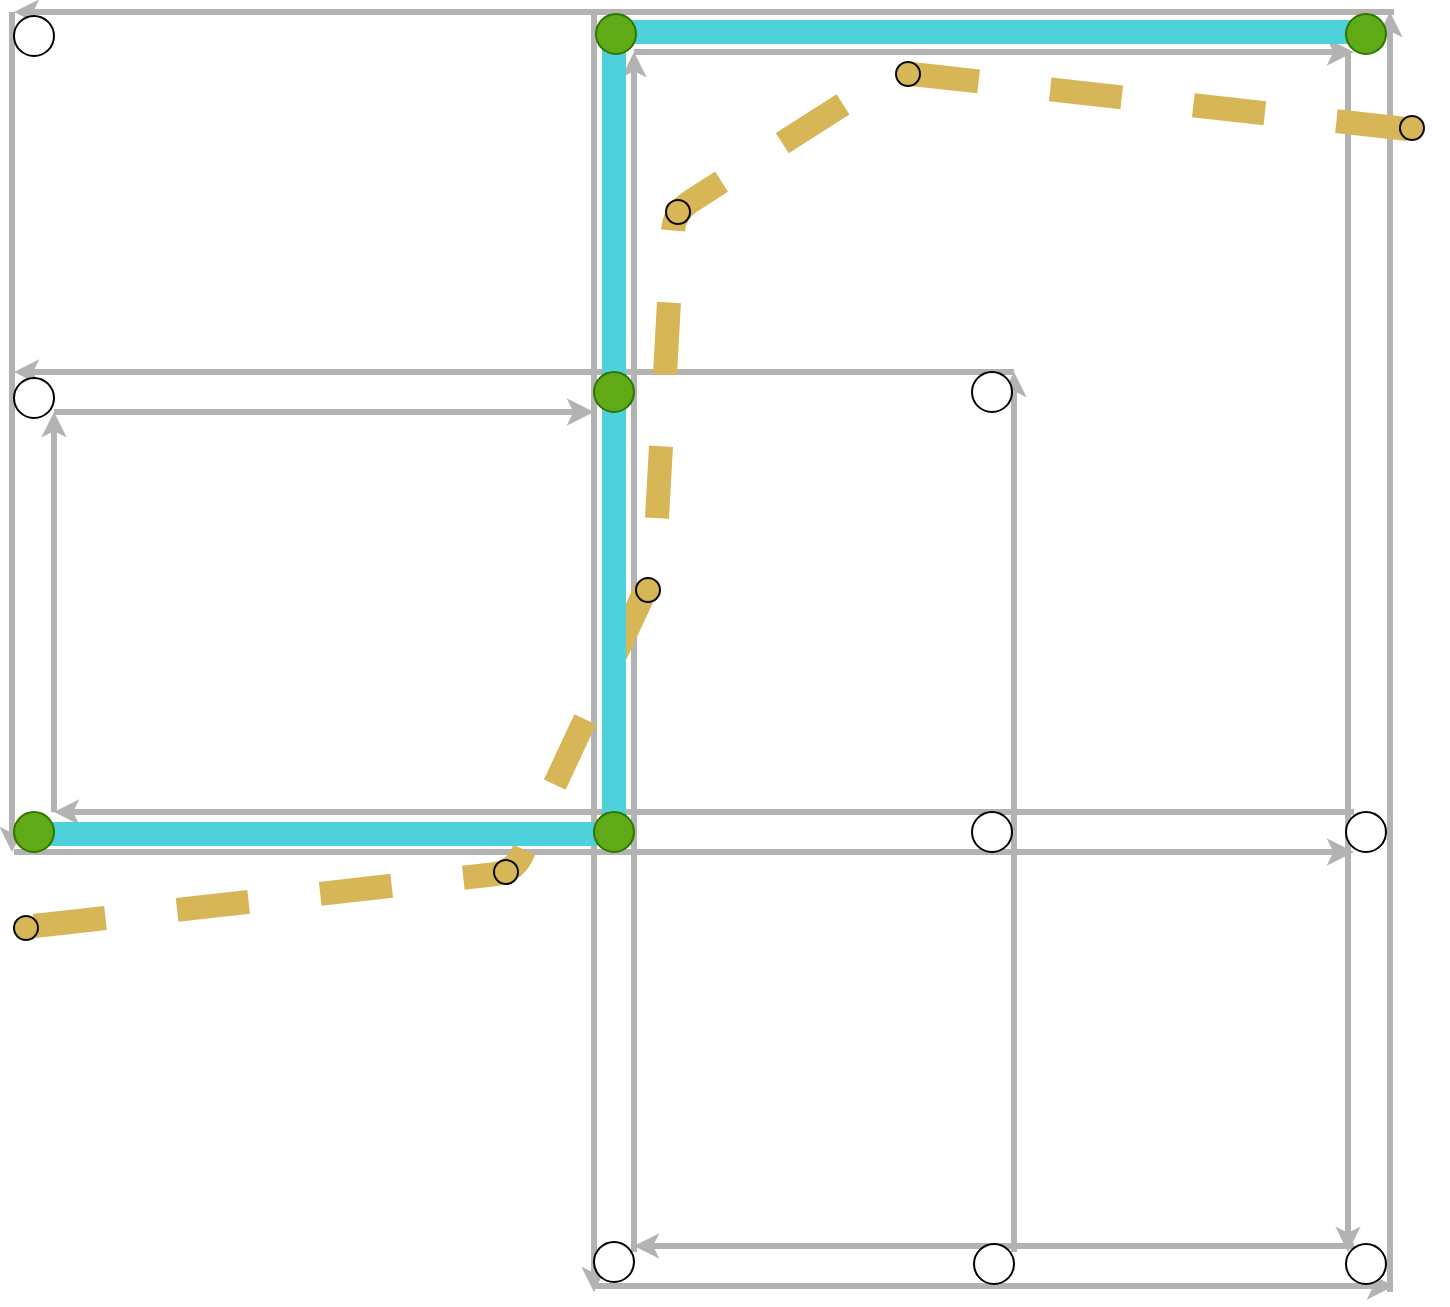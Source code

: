 <mxfile version="14.8.2" type="github">
  <diagram id="th2TBvmeSx87468O9NcA" name="第 1 页">
    <mxGraphModel dx="946" dy="1689" grid="1" gridSize="10" guides="1" tooltips="1" connect="1" arrows="1" fold="1" page="1" pageScale="1" pageWidth="827" pageHeight="1169" math="0" shadow="0">
      <root>
        <mxCell id="0" />
        <mxCell id="1" parent="0" />
        <mxCell id="X2EXVFLk4f0aDlaed467-1" value="" style="endArrow=classic;html=1;strokeColor=#B3B3B3;strokeWidth=3;endSize=3;endFill=1;" parent="1" edge="1">
          <mxGeometry width="50" height="50" relative="1" as="geometry">
            <mxPoint x="560" y="120" as="sourcePoint" />
            <mxPoint x="60" y="120" as="targetPoint" />
          </mxGeometry>
        </mxCell>
        <mxCell id="X2EXVFLk4f0aDlaed467-3" value="" style="endArrow=classic;html=1;strokeColor=#B3B3B3;strokeWidth=3;endSize=4;endFill=1;" parent="1" edge="1">
          <mxGeometry width="50" height="50" relative="1" as="geometry">
            <mxPoint x="80" y="140" as="sourcePoint" />
            <mxPoint x="350" y="140" as="targetPoint" />
          </mxGeometry>
        </mxCell>
        <mxCell id="X2EXVFLk4f0aDlaed467-5" value="" style="endArrow=classic;html=1;strokeColor=#B3B3B3;strokeWidth=3;endSize=3;endFill=1;" parent="1" edge="1">
          <mxGeometry width="50" height="50" relative="1" as="geometry">
            <mxPoint x="730" y="340" as="sourcePoint" />
            <mxPoint x="80" y="340" as="targetPoint" />
          </mxGeometry>
        </mxCell>
        <mxCell id="X2EXVFLk4f0aDlaed467-7" value="" style="endArrow=classic;html=1;strokeColor=#B3B3B3;strokeWidth=3;endSize=4;endFill=1;" parent="1" edge="1">
          <mxGeometry width="50" height="50" relative="1" as="geometry">
            <mxPoint x="60" y="360" as="sourcePoint" />
            <mxPoint x="730" y="360" as="targetPoint" />
          </mxGeometry>
        </mxCell>
        <mxCell id="X2EXVFLk4f0aDlaed467-13" value="" style="endArrow=classic;html=1;strokeColor=#B3B3B3;strokeWidth=3;endSize=3;endFill=1;" parent="1" edge="1">
          <mxGeometry width="50" height="50" relative="1" as="geometry">
            <mxPoint x="350" y="-60" as="sourcePoint" />
            <mxPoint x="350" y="580" as="targetPoint" />
          </mxGeometry>
        </mxCell>
        <mxCell id="X2EXVFLk4f0aDlaed467-15" value="" style="endArrow=classic;html=1;strokeColor=#B3B3B3;strokeWidth=3;endSize=3;endFill=1;" parent="1" edge="1">
          <mxGeometry width="50" height="50" relative="1" as="geometry">
            <mxPoint x="370" y="560" as="sourcePoint" />
            <mxPoint x="370" y="-40" as="targetPoint" />
          </mxGeometry>
        </mxCell>
        <mxCell id="X2EXVFLk4f0aDlaed467-18" value="" style="endArrow=classic;html=1;strokeColor=#B3B3B3;strokeWidth=3;endSize=3;endFill=1;" parent="1" edge="1">
          <mxGeometry width="50" height="50" relative="1" as="geometry">
            <mxPoint x="59" y="-60" as="sourcePoint" />
            <mxPoint x="59" y="360" as="targetPoint" />
          </mxGeometry>
        </mxCell>
        <mxCell id="X2EXVFLk4f0aDlaed467-19" value="" style="endArrow=classic;html=1;strokeColor=#B3B3B3;strokeWidth=3;endSize=3;endFill=1;" parent="1" edge="1">
          <mxGeometry width="50" height="50" relative="1" as="geometry">
            <mxPoint x="80" y="340" as="sourcePoint" />
            <mxPoint x="80" y="140" as="targetPoint" />
          </mxGeometry>
        </mxCell>
        <mxCell id="X2EXVFLk4f0aDlaed467-22" value="" style="endArrow=classic;html=1;strokeColor=#B3B3B3;strokeWidth=3;endSize=3;endFill=1;" parent="1" edge="1">
          <mxGeometry width="50" height="50" relative="1" as="geometry">
            <mxPoint x="750" y="-60" as="sourcePoint" />
            <mxPoint x="60" y="-60" as="targetPoint" />
          </mxGeometry>
        </mxCell>
        <mxCell id="X2EXVFLk4f0aDlaed467-23" value="" style="endArrow=classic;html=1;strokeColor=#B3B3B3;strokeWidth=3;endSize=4;endFill=1;" parent="1" edge="1">
          <mxGeometry width="50" height="50" relative="1" as="geometry">
            <mxPoint x="370" y="-40" as="sourcePoint" />
            <mxPoint x="730" y="-40" as="targetPoint" />
          </mxGeometry>
        </mxCell>
        <mxCell id="X2EXVFLk4f0aDlaed467-25" value="" style="endArrow=classic;html=1;strokeColor=#B3B3B3;strokeWidth=3;endSize=3;endFill=1;" parent="1" edge="1">
          <mxGeometry width="50" height="50" relative="1" as="geometry">
            <mxPoint x="727" y="-40" as="sourcePoint" />
            <mxPoint x="727" y="560" as="targetPoint" />
          </mxGeometry>
        </mxCell>
        <mxCell id="X2EXVFLk4f0aDlaed467-26" value="" style="endArrow=classic;html=1;strokeColor=#B3B3B3;strokeWidth=3;endSize=3;endFill=1;" parent="1" edge="1">
          <mxGeometry width="50" height="50" relative="1" as="geometry">
            <mxPoint x="748" y="580" as="sourcePoint" />
            <mxPoint x="748" y="-60" as="targetPoint" />
          </mxGeometry>
        </mxCell>
        <mxCell id="X2EXVFLk4f0aDlaed467-28" value="" style="endArrow=classic;html=1;strokeColor=#B3B3B3;strokeWidth=3;endSize=4;endFill=1;" parent="1" edge="1">
          <mxGeometry width="50" height="50" relative="1" as="geometry">
            <mxPoint x="350" y="577" as="sourcePoint" />
            <mxPoint x="750" y="577" as="targetPoint" />
          </mxGeometry>
        </mxCell>
        <mxCell id="X2EXVFLk4f0aDlaed467-29" value="" style="endArrow=classic;html=1;strokeColor=#B3B3B3;strokeWidth=3;endSize=3;endFill=1;" parent="1" edge="1">
          <mxGeometry width="50" height="50" relative="1" as="geometry">
            <mxPoint x="730" y="557" as="sourcePoint" />
            <mxPoint x="370" y="557" as="targetPoint" />
          </mxGeometry>
        </mxCell>
        <mxCell id="X2EXVFLk4f0aDlaed467-8" value="" style="ellipse;whiteSpace=wrap;html=1;aspect=fixed;" parent="1" vertex="1">
          <mxGeometry x="350" y="555" width="20" height="20" as="geometry" />
        </mxCell>
        <mxCell id="X2EXVFLk4f0aDlaed467-32" value="" style="endArrow=classic;html=1;strokeColor=#B3B3B3;strokeWidth=3;endSize=3;endFill=1;" parent="1" edge="1">
          <mxGeometry width="50" height="50" relative="1" as="geometry">
            <mxPoint x="560" y="560" as="sourcePoint" />
            <mxPoint x="560" y="120" as="targetPoint" />
          </mxGeometry>
        </mxCell>
        <mxCell id="X2EXVFLk4f0aDlaed467-34" value="" style="ellipse;whiteSpace=wrap;html=1;aspect=fixed;" parent="1" vertex="1">
          <mxGeometry x="540" y="556" width="20" height="20" as="geometry" />
        </mxCell>
        <mxCell id="X2EXVFLk4f0aDlaed467-35" value="" style="ellipse;whiteSpace=wrap;html=1;aspect=fixed;" parent="1" vertex="1">
          <mxGeometry x="726" y="556" width="20" height="20" as="geometry" />
        </mxCell>
        <mxCell id="X2EXVFLk4f0aDlaed467-36" value="" style="ellipse;whiteSpace=wrap;html=1;aspect=fixed;" parent="1" vertex="1">
          <mxGeometry x="726" y="340" width="20" height="20" as="geometry" />
        </mxCell>
        <mxCell id="X2EXVFLk4f0aDlaed467-39" value="" style="ellipse;whiteSpace=wrap;html=1;aspect=fixed;" parent="1" vertex="1">
          <mxGeometry x="60" y="-58" width="20" height="20" as="geometry" />
        </mxCell>
        <mxCell id="X2EXVFLk4f0aDlaed467-40" value="" style="ellipse;whiteSpace=wrap;html=1;aspect=fixed;" parent="1" vertex="1">
          <mxGeometry x="60" y="123" width="20" height="20" as="geometry" />
        </mxCell>
        <mxCell id="X2EXVFLk4f0aDlaed467-42" value="" style="ellipse;whiteSpace=wrap;html=1;aspect=fixed;" parent="1" vertex="1">
          <mxGeometry x="539" y="340" width="20" height="20" as="geometry" />
        </mxCell>
        <mxCell id="X2EXVFLk4f0aDlaed467-44" value="" style="endArrow=none;html=1;strokeColor=#d6b656;strokeWidth=12;endSize=10;endFill=0;fillColor=#fff2cc;dashed=1;" parent="1" edge="1">
          <mxGeometry width="50" height="50" relative="1" as="geometry">
            <mxPoint x="70" y="397" as="sourcePoint" />
            <mxPoint x="770" as="targetPoint" />
            <Array as="points">
              <mxPoint x="310" y="370" />
              <mxPoint x="380" y="220" />
              <mxPoint x="390" y="40" />
              <mxPoint x="500" y="-30" />
            </Array>
          </mxGeometry>
        </mxCell>
        <mxCell id="X2EXVFLk4f0aDlaed467-47" value="" style="ellipse;whiteSpace=wrap;html=1;aspect=fixed;fillColor=#D6B656;strokeColor=#0A0904;" parent="1" vertex="1">
          <mxGeometry x="60" y="392" width="12" height="12" as="geometry" />
        </mxCell>
        <mxCell id="X2EXVFLk4f0aDlaed467-49" value="" style="ellipse;whiteSpace=wrap;html=1;aspect=fixed;fillColor=#D6B656;strokeColor=#0A0904;" parent="1" vertex="1">
          <mxGeometry x="300" y="364" width="12" height="12" as="geometry" />
        </mxCell>
        <mxCell id="X2EXVFLk4f0aDlaed467-51" value="" style="ellipse;whiteSpace=wrap;html=1;aspect=fixed;fillColor=#D6B656;strokeColor=#0A0904;" parent="1" vertex="1">
          <mxGeometry x="371" y="223" width="12" height="12" as="geometry" />
        </mxCell>
        <mxCell id="X2EXVFLk4f0aDlaed467-52" value="" style="ellipse;whiteSpace=wrap;html=1;aspect=fixed;fillColor=#D6B656;strokeColor=#0A0904;" parent="1" vertex="1">
          <mxGeometry x="386" y="34" width="12" height="12" as="geometry" />
        </mxCell>
        <mxCell id="X2EXVFLk4f0aDlaed467-53" value="" style="ellipse;whiteSpace=wrap;html=1;aspect=fixed;fillColor=#D6B656;strokeColor=#0A0904;" parent="1" vertex="1">
          <mxGeometry x="501" y="-35" width="12" height="12" as="geometry" />
        </mxCell>
        <mxCell id="X2EXVFLk4f0aDlaed467-54" value="" style="ellipse;whiteSpace=wrap;html=1;aspect=fixed;fillColor=#D6B656;strokeColor=#0A0904;" parent="1" vertex="1">
          <mxGeometry x="753" y="-8" width="12" height="12" as="geometry" />
        </mxCell>
        <mxCell id="X2EXVFLk4f0aDlaed467-55" value="" style="endArrow=none;html=1;strokeWidth=12;endSize=10;endFill=0;fillColor=#fff2cc;strokeColor=#4DD2DB;" parent="1" edge="1">
          <mxGeometry width="50" height="50" relative="1" as="geometry">
            <mxPoint x="70" y="351" as="sourcePoint" />
            <mxPoint x="740" y="-50" as="targetPoint" />
            <Array as="points">
              <mxPoint x="360" y="351" />
              <mxPoint x="360" y="130" />
              <mxPoint x="360" y="-50" />
            </Array>
          </mxGeometry>
        </mxCell>
        <mxCell id="X2EXVFLk4f0aDlaed467-38" value="" style="ellipse;whiteSpace=wrap;html=1;aspect=fixed;fillColor=#60a917;strokeColor=#2D7600;fontColor=#ffffff;" parent="1" vertex="1">
          <mxGeometry x="351" y="-59" width="20" height="20" as="geometry" />
        </mxCell>
        <mxCell id="X2EXVFLk4f0aDlaed467-37" value="" style="ellipse;whiteSpace=wrap;html=1;aspect=fixed;fillColor=#60a917;strokeColor=#2D7600;fontColor=#ffffff;" parent="1" vertex="1">
          <mxGeometry x="726" y="-59" width="20" height="20" as="geometry" />
        </mxCell>
        <mxCell id="X2EXVFLk4f0aDlaed467-4" value="" style="ellipse;whiteSpace=wrap;html=1;aspect=fixed;fillColor=#60a917;strokeColor=#2D7600;fontColor=#ffffff;" parent="1" vertex="1">
          <mxGeometry x="350" y="120" width="20" height="20" as="geometry" />
        </mxCell>
        <mxCell id="X2EXVFLk4f0aDlaed467-16" value="" style="ellipse;whiteSpace=wrap;html=1;aspect=fixed;fillColor=#60a917;strokeColor=#2D7600;fontColor=#ffffff;" parent="1" vertex="1">
          <mxGeometry x="350" y="340" width="20" height="20" as="geometry" />
        </mxCell>
        <mxCell id="X2EXVFLk4f0aDlaed467-41" value="" style="ellipse;whiteSpace=wrap;html=1;aspect=fixed;fillColor=#60a917;strokeColor=#2D7600;fontColor=#ffffff;" parent="1" vertex="1">
          <mxGeometry x="60" y="340" width="20" height="20" as="geometry" />
        </mxCell>
        <mxCell id="X2EXVFLk4f0aDlaed467-59" value="" style="ellipse;whiteSpace=wrap;html=1;aspect=fixed;" parent="1" vertex="1">
          <mxGeometry x="539" y="120" width="20" height="20" as="geometry" />
        </mxCell>
      </root>
    </mxGraphModel>
  </diagram>
</mxfile>
